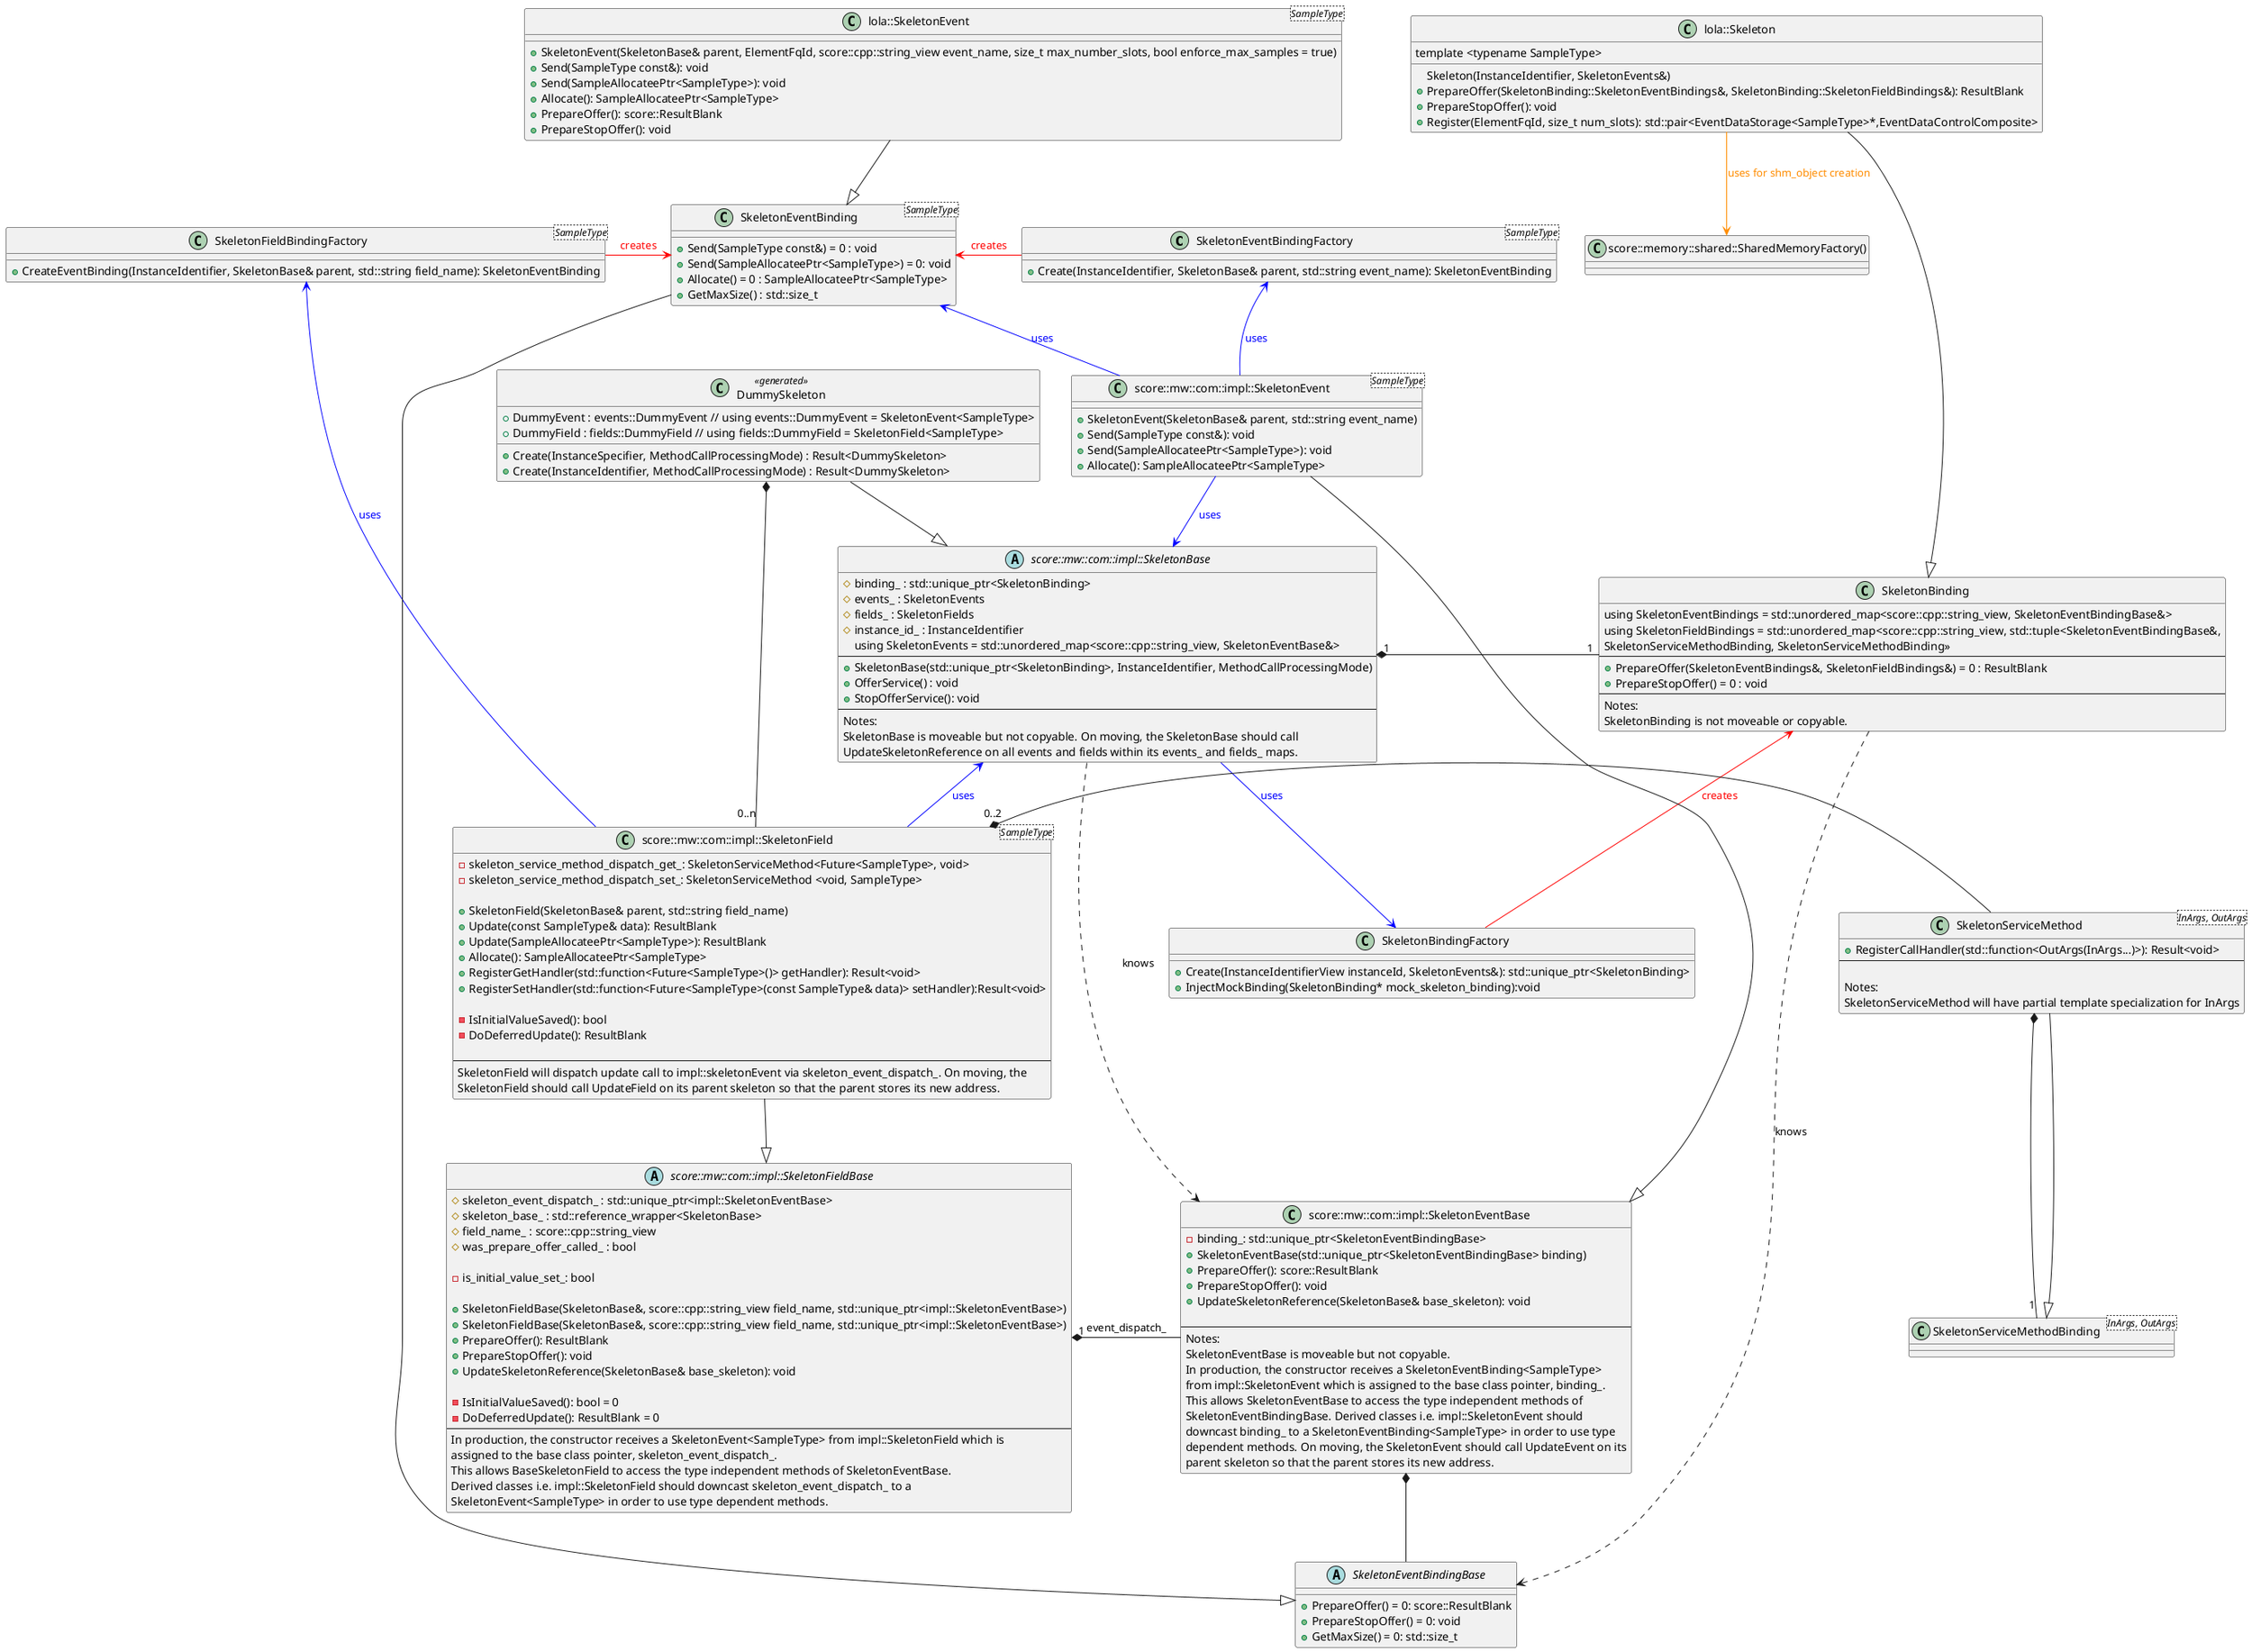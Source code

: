 @startuml

class SkeletonEventBindingFactory<SampleType>{
    +Create(InstanceIdentifier, SkeletonBase& parent, std::string event_name): SkeletonEventBinding
}

class SkeletonFieldBindingFactory<SampleType>{
    +CreateEventBinding(InstanceIdentifier, SkeletonBase& parent, std::string field_name): SkeletonEventBinding
}

class SkeletonEventBinding<SampleType> {
    +Send(SampleType const&) = 0 : void
    +Send(SampleAllocateePtr<SampleType>) = 0: void
    +Allocate() = 0 : SampleAllocateePtr<SampleType>
    +GetMaxSize() : std::size_t
}

abstract class "SkeletonEventBindingBase" as SkeletonEventBindingBase {
    +PrepareOffer() = 0: score::ResultBlank
    +PrepareStopOffer() = 0: void
    +GetMaxSize() = 0: std::size_t
}

class "score::mw::com::impl::SkeletonEvent<SampleType>" as SkeletonEvent {
    +SkeletonEvent(SkeletonBase& parent, std::string event_name)
    +Send(SampleType const&): void
    +Send(SampleAllocateePtr<SampleType>): void
    +Allocate(): SampleAllocateePtr<SampleType>
}

abstract class "score::mw::com::impl::SkeletonBase" as SkeletonBase {
    #binding_ : std::unique_ptr<SkeletonBinding>
    #events_ : SkeletonEvents
    #fields_ : SkeletonFields
    #instance_id_ : InstanceIdentifier
    using SkeletonEvents = std::unordered_map<score::cpp::string_view, SkeletonEventBase&>
    --
    +SkeletonBase(std::unique_ptr<SkeletonBinding>, InstanceIdentifier, MethodCallProcessingMode)
    +OfferService() : void
    +StopOfferService(): void
    --
    Notes:
    SkeletonBase is moveable but not copyable. On moving, the SkeletonBase should call
    UpdateSkeletonReference on all events and fields within its events_ and fields_ maps.
}

class SkeletonBinding {
    using SkeletonEventBindings = std::unordered_map<score::cpp::string_view, SkeletonEventBindingBase&>
    using SkeletonFieldBindings = std::unordered_map<score::cpp::string_view, std::tuple<SkeletonEventBindingBase&,
    SkeletonServiceMethodBinding, SkeletonServiceMethodBinding»
    --
    +PrepareOffer(SkeletonEventBindings&, SkeletonFieldBindings&) = 0 : ResultBlank
    +PrepareStopOffer() = 0 : void
    --
    Notes:
    SkeletonBinding is not moveable or copyable.
}

class SkeletonBindingFactory {
    +Create(InstanceIdentifierView instanceId, SkeletonEvents&): std::unique_ptr<SkeletonBinding>
    +InjectMockBinding(SkeletonBinding* mock_skeleton_binding):void
}

class "score::mw::com::impl::SkeletonField<SampleType>" as SkeletonField {
    -skeleton_service_method_dispatch_get_: SkeletonServiceMethod<Future<SampleType>, void>
    -skeleton_service_method_dispatch_set_: SkeletonServiceMethod <void, SampleType>

    +SkeletonField(SkeletonBase& parent, std::string field_name)
    +Update(const SampleType& data): ResultBlank
    +Update(SampleAllocateePtr<SampleType>): ResultBlank
    +Allocate(): SampleAllocateePtr<SampleType>
    +RegisterGetHandler(std::function<Future<SampleType>()> getHandler): Result<void>
    +RegisterSetHandler(std::function<Future<SampleType>(const SampleType& data)> setHandler):Result<void>

    -IsInitialValueSaved(): bool
    -DoDeferredUpdate(): ResultBlank

    --
    SkeletonField will dispatch update call to impl::skeletonEvent via skeleton_event_dispatch_. On moving, the
    SkeletonField should call UpdateField on its parent skeleton so that the parent stores its new address.
}

abstract class "score::mw::com::impl::SkeletonFieldBase" as SkeletonFieldBase {
    #skeleton_event_dispatch_ : std::unique_ptr<impl::SkeletonEventBase>
    #skeleton_base_ : std::reference_wrapper<SkeletonBase>
    #field_name_ : score::cpp::string_view
    #was_prepare_offer_called_ : bool

    -is_initial_value_set_: bool

    +SkeletonFieldBase(SkeletonBase&, score::cpp::string_view field_name, std::unique_ptr<impl::SkeletonEventBase>)
    +SkeletonFieldBase(SkeletonBase&, score::cpp::string_view field_name, std::unique_ptr<impl::SkeletonEventBase>)
    +PrepareOffer(): ResultBlank
    +PrepareStopOffer(): void
    +UpdateSkeletonReference(SkeletonBase& base_skeleton): void

    -IsInitialValueSaved(): bool = 0
    -DoDeferredUpdate(): ResultBlank = 0
    --
    In production, the constructor receives a SkeletonEvent<SampleType> from impl::SkeletonField which is
    assigned to the base class pointer, skeleton_event_dispatch_.
    This allows BaseSkeletonField to access the type independent methods of SkeletonEventBase.
    Derived classes i.e. impl::SkeletonField should downcast skeleton_event_dispatch_ to a
    SkeletonEvent<SampleType> in order to use type dependent methods.
}

class "score::mw::com::impl::SkeletonEventBase" as SkeletonEventBase {
    -binding_: std::unique_ptr<SkeletonEventBindingBase>
    +SkeletonEventBase(std::unique_ptr<SkeletonEventBindingBase> binding)
    +PrepareOffer(): score::ResultBlank
    +PrepareStopOffer(): void
    +UpdateSkeletonReference(SkeletonBase& base_skeleton): void

    --
    Notes:
    SkeletonEventBase is moveable but not copyable.
    In production, the constructor receives a SkeletonEventBinding<SampleType>
    from impl::SkeletonEvent which is assigned to the base class pointer, binding_.
    This allows SkeletonEventBase to access the type independent methods of
    SkeletonEventBindingBase. Derived classes i.e. impl::SkeletonEvent should
    downcast binding_ to a SkeletonEventBinding<SampleType> in order to use type
    dependent methods. On moving, the SkeletonEvent should call UpdateEvent on its
    parent skeleton so that the parent stores its new address.
}

class SkeletonServiceMethodBinding <InArgs, OutArgs> {
}
class SkeletonEventBindingFactory <SampleType> {

}


class "SkeletonServiceMethod" as SkeletonServiceMethod <InArgs, OutArgs>{
    +RegisterCallHandler(std::function<OutArgs(InArgs...)>): Result<void>
    --

    Notes:
    SkeletonServiceMethod will have partial template specialization for InArgs
}

class DummySkeleton <<generated>> {
    +Create(InstanceSpecifier, MethodCallProcessingMode) : Result<DummySkeleton>
    +Create(InstanceIdentifier, MethodCallProcessingMode) : Result<DummySkeleton>
    +DummyEvent : events::DummyEvent // using events::DummyEvent = SkeletonEvent<SampleType>
    +DummyField : fields::DummyField // using fields::DummyField = SkeletonField<SampleType>
}

class "lola::Skeleton" as lola_Skeleton {
    Skeleton(InstanceIdentifier, SkeletonEvents&)
    +PrepareOffer(SkeletonBinding::SkeletonEventBindings&, SkeletonBinding::SkeletonFieldBindings&): ResultBlank
    +PrepareStopOffer(): void

    template <typename SampleType>
    +Register(ElementFqId, size_t num_slots): std::pair<EventDataStorage<SampleType>*,EventDataControlComposite>
}

class "lola::SkeletonEvent<SampleType>" as lola_SkeletonEvent {
    +SkeletonEvent(SkeletonBase& parent, ElementFqId, score::cpp::string_view event_name, size_t max_number_slots, bool enforce_max_samples = true)
    +Send(SampleType const&): void
    +Send(SampleAllocateePtr<SampleType>): void
    +Allocate(): SampleAllocateePtr<SampleType>
    +PrepareOffer(): score::ResultBlank
    +PrepareStopOffer(): void
}

class "score::memory::shared::SharedMemoryFactory()" as shmfactory {
}

SkeletonBase --> SkeletonBindingFactory #blue;text:blue : uses
SkeletonEvent --> SkeletonBase #blue;text:blue : uses
SkeletonEvent -u-> SkeletonEventBindingFactory #blue;text:blue : uses
SkeletonField --> SkeletonBase #blue;text:blue : uses
SkeletonField -up-> SkeletonFieldBindingFactory #blue;text:blue : uses
SkeletonEventBinding <-- SkeletonEvent #blue;text:blue : uses

lola_Skeleton --> shmfactory #darkorange;text:darkorange : uses for shm_object creation

SkeletonBindingFactory -u-> SkeletonBinding #red;text:red : creates
SkeletonEventBindingFactory -l-> SkeletonEventBinding #red;text:red : creates
SkeletonFieldBindingFactory -r-> SkeletonEventBinding #red;text:red : creates

SkeletonBase ..> SkeletonEventBase : knows
SkeletonBinding ..> SkeletonEventBindingBase :knows

DummySkeleton *-- "0..n" SkeletonField
SkeletonBase "1" *-r- "1" SkeletonBinding
SkeletonFieldBase "1" *-r- SkeletonEventBase : event_dispatch_
SkeletonField "0..2" *-l- SkeletonServiceMethod
SkeletonServiceMethod *-- "1" SkeletonServiceMethodBinding

DummySkeleton --|> SkeletonBase
SkeletonEvent --|> SkeletonEventBase
SkeletonEventBinding <|-u- lola_SkeletonEvent
SkeletonEventBindingBase <|-- SkeletonEventBinding
SkeletonFieldBase <|-- SkeletonField
SkeletonServiceMethod -d-|> SkeletonServiceMethodBinding
lola_Skeleton -d-|> SkeletonBinding

SkeletonEventBase *-- SkeletonEventBindingBase

SkeletonEvent -up[hidden]-> SkeletonEventBindingFactory
SkeletonBase -[hidden]- SkeletonField
SkeletonField -[hidden]-> SkeletonFieldBase
lola_SkeletonEvent -r[hidden]-> lola_Skeleton



@enduml
